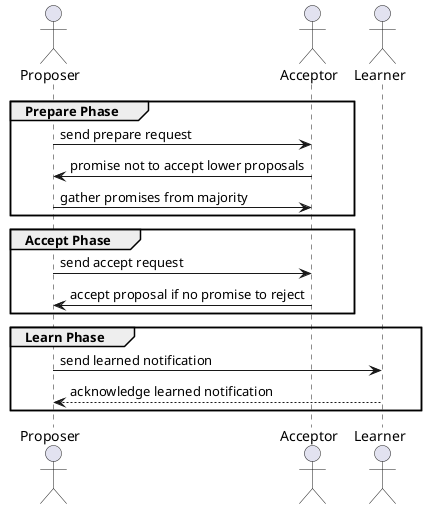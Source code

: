 @startuml
'https://plantuml.com/sequence-diagram

actor Proposer
actor Acceptor
actor Learner

group Prepare Phase
  Proposer -> Acceptor: send prepare request
  Acceptor -> Proposer: promise not to accept lower proposals
  Proposer -> Acceptor: gather promises from majority
end group

group Accept Phase
  Proposer -> Acceptor: send accept request
  Acceptor -> Proposer: accept proposal if no promise to reject
end group

group Learn Phase
  Proposer -> Learner: send learned notification
  Learner --> Proposer: acknowledge learned notification
end group


@enduml